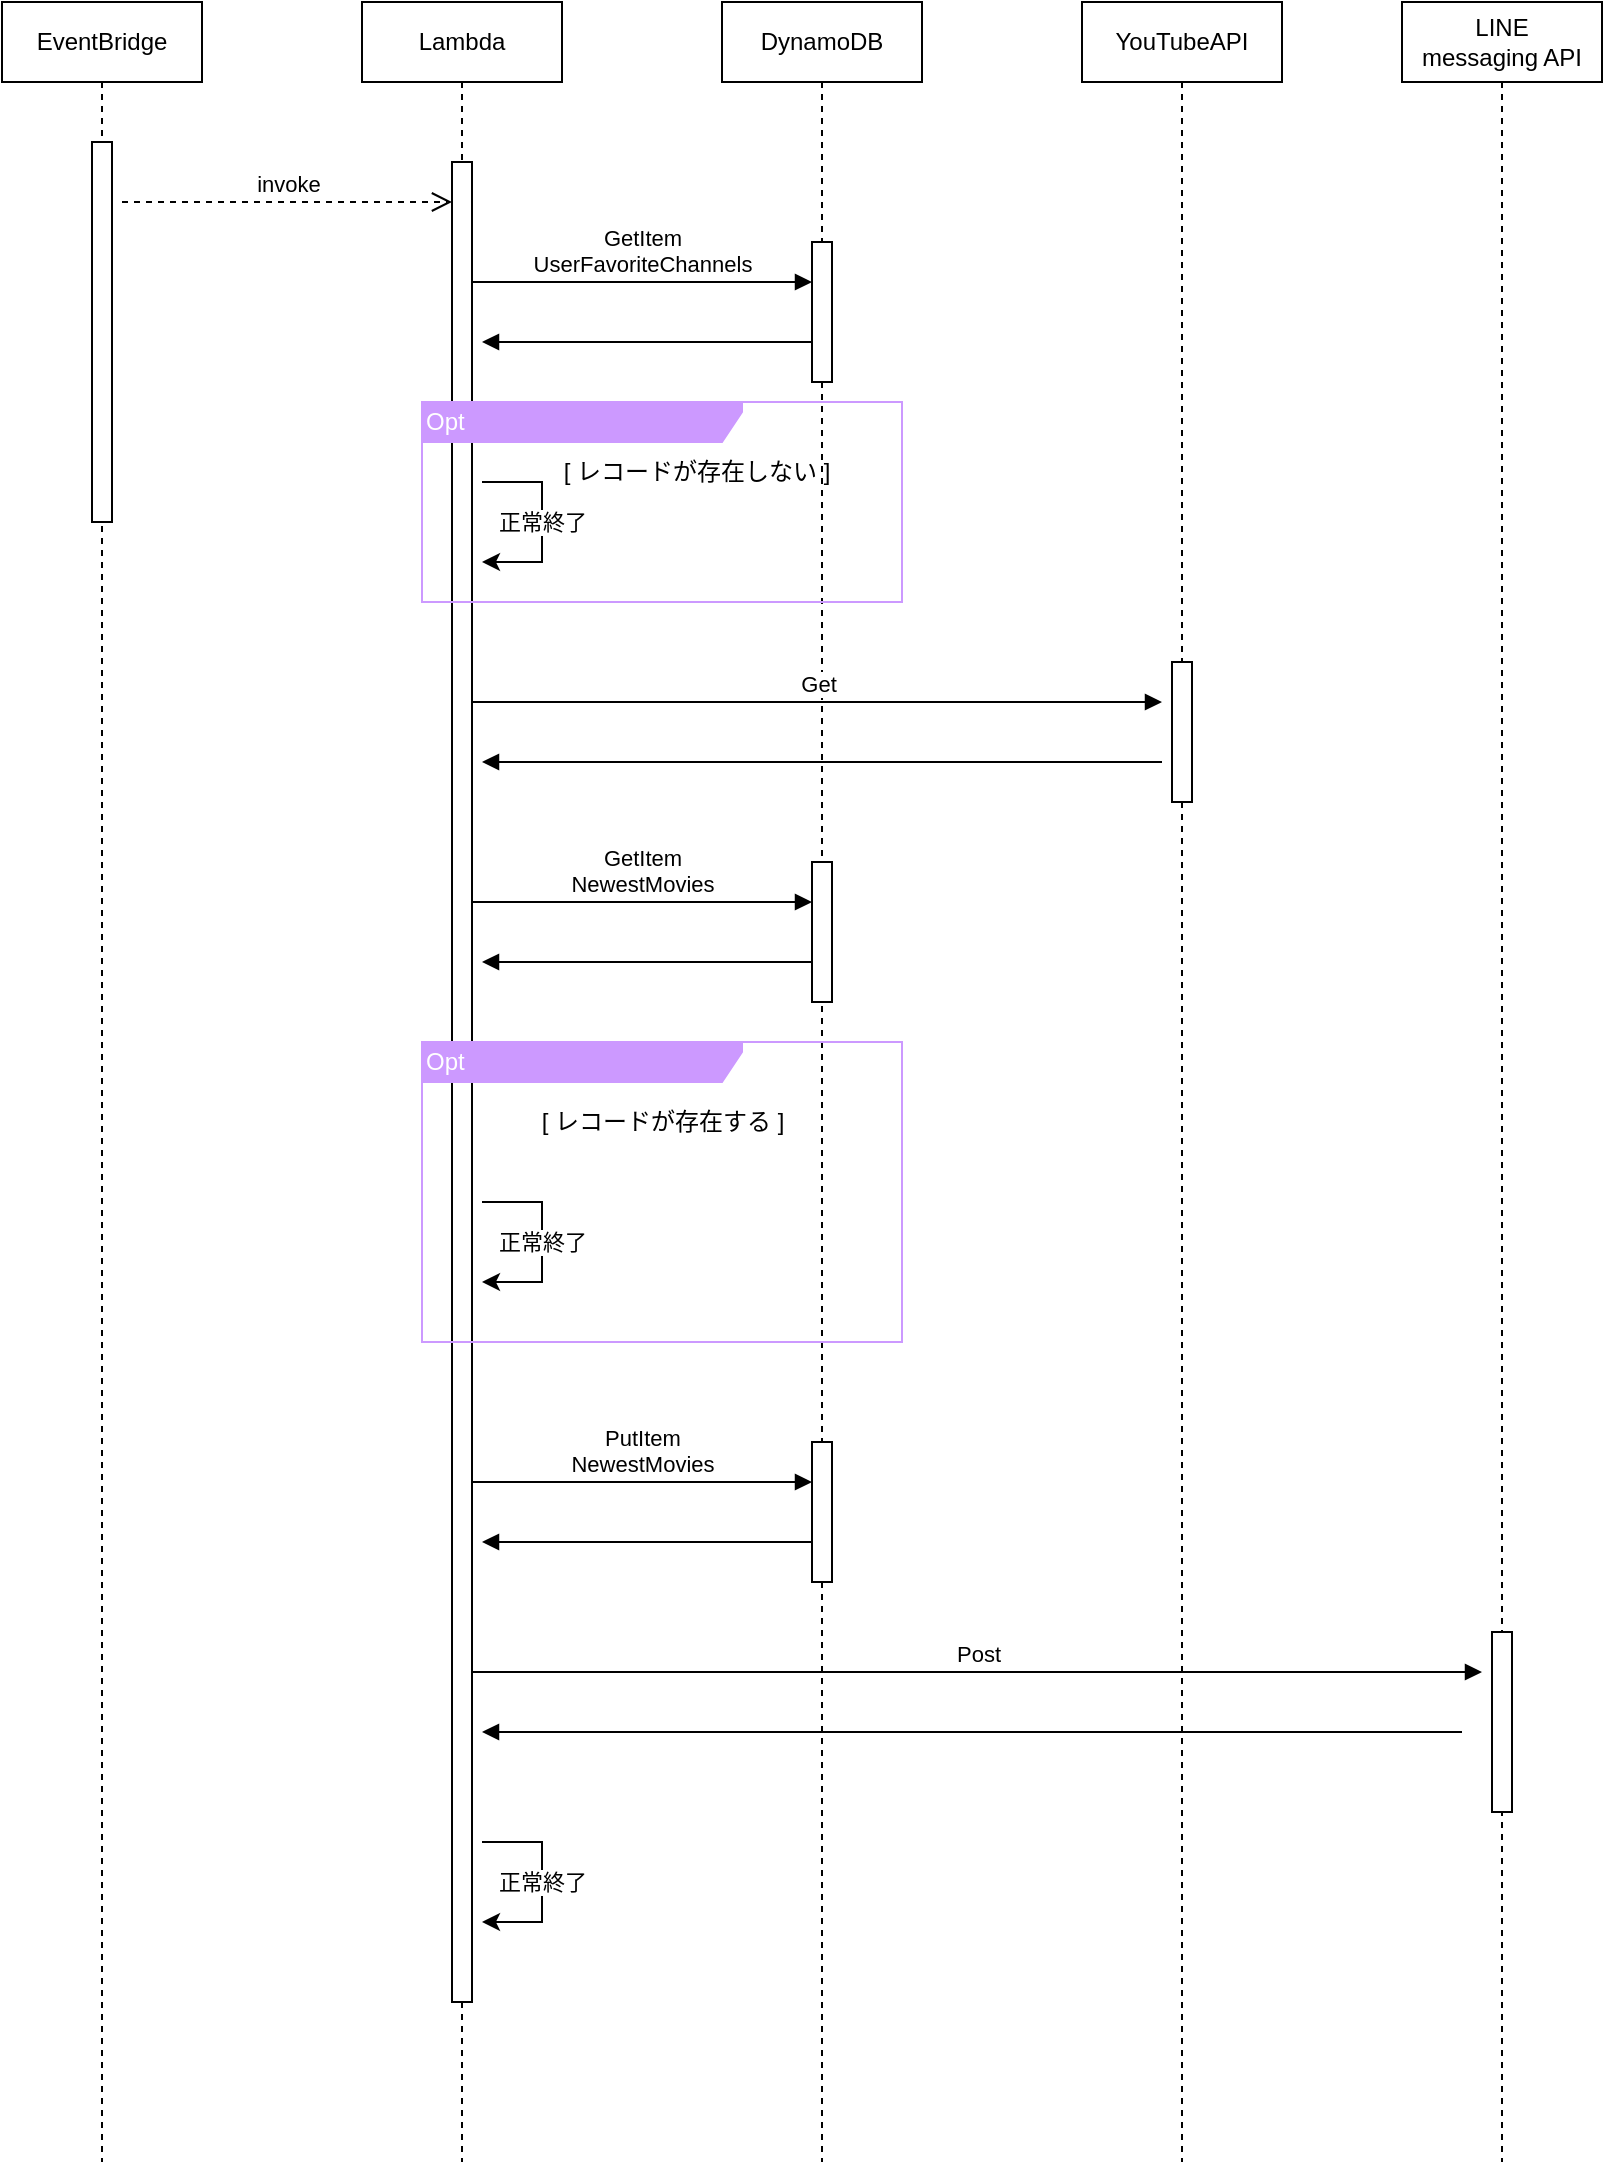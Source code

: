 <mxfile version="22.1.21" type="device">
  <diagram name="シーケンス図" id="dk06Ptmn3kVa0HeboyyS">
    <mxGraphModel dx="1714" dy="1268" grid="1" gridSize="10" guides="1" tooltips="1" connect="1" arrows="1" fold="1" page="1" pageScale="1" pageWidth="827" pageHeight="1169" math="0" shadow="0">
      <root>
        <mxCell id="eN2UzeV752Q1RDpLwJ4--0" />
        <mxCell id="eN2UzeV752Q1RDpLwJ4--1" parent="eN2UzeV752Q1RDpLwJ4--0" />
        <mxCell id="NqFTnNrAKlqA8YF0Ccll-54" value="EventBridge" style="shape=umlLifeline;perimeter=lifelinePerimeter;whiteSpace=wrap;html=1;container=0;dropTarget=0;collapsible=0;recursiveResize=0;outlineConnect=0;portConstraint=eastwest;newEdgeStyle={&quot;edgeStyle&quot;:&quot;elbowEdgeStyle&quot;,&quot;elbow&quot;:&quot;vertical&quot;,&quot;curved&quot;:0,&quot;rounded&quot;:0};" vertex="1" parent="eN2UzeV752Q1RDpLwJ4--1">
          <mxGeometry x="40" y="40" width="100" height="1080" as="geometry" />
        </mxCell>
        <mxCell id="NqFTnNrAKlqA8YF0Ccll-55" value="" style="html=1;points=[];perimeter=orthogonalPerimeter;outlineConnect=0;targetShapes=umlLifeline;portConstraint=eastwest;newEdgeStyle={&quot;edgeStyle&quot;:&quot;elbowEdgeStyle&quot;,&quot;elbow&quot;:&quot;vertical&quot;,&quot;curved&quot;:0,&quot;rounded&quot;:0};" vertex="1" parent="NqFTnNrAKlqA8YF0Ccll-54">
          <mxGeometry x="45" y="70" width="10" height="190" as="geometry" />
        </mxCell>
        <mxCell id="NqFTnNrAKlqA8YF0Ccll-58" value="Lambda" style="shape=umlLifeline;perimeter=lifelinePerimeter;whiteSpace=wrap;html=1;container=0;dropTarget=0;collapsible=0;recursiveResize=0;outlineConnect=0;portConstraint=eastwest;newEdgeStyle={&quot;edgeStyle&quot;:&quot;elbowEdgeStyle&quot;,&quot;elbow&quot;:&quot;vertical&quot;,&quot;curved&quot;:0,&quot;rounded&quot;:0};" vertex="1" parent="eN2UzeV752Q1RDpLwJ4--1">
          <mxGeometry x="220" y="40" width="100" height="1080" as="geometry" />
        </mxCell>
        <mxCell id="NqFTnNrAKlqA8YF0Ccll-59" value="" style="html=1;points=[];perimeter=orthogonalPerimeter;outlineConnect=0;targetShapes=umlLifeline;portConstraint=eastwest;newEdgeStyle={&quot;edgeStyle&quot;:&quot;elbowEdgeStyle&quot;,&quot;elbow&quot;:&quot;vertical&quot;,&quot;curved&quot;:0,&quot;rounded&quot;:0};" vertex="1" parent="NqFTnNrAKlqA8YF0Ccll-58">
          <mxGeometry x="45" y="80" width="10" height="920" as="geometry" />
        </mxCell>
        <mxCell id="NqFTnNrAKlqA8YF0Ccll-60" value="GetItem&lt;br&gt;UserFavoriteChannels" style="html=1;verticalAlign=bottom;endArrow=block;edgeStyle=elbowEdgeStyle;elbow=vertical;curved=0;rounded=0;" edge="1" parent="eN2UzeV752Q1RDpLwJ4--1">
          <mxGeometry relative="1" as="geometry">
            <mxPoint x="275" y="180" as="sourcePoint" />
            <Array as="points">
              <mxPoint x="360" y="180" />
            </Array>
            <mxPoint x="445" y="180" as="targetPoint" />
          </mxGeometry>
        </mxCell>
        <mxCell id="NqFTnNrAKlqA8YF0Ccll-62" value="" style="html=1;verticalAlign=bottom;endArrow=block;edgeStyle=elbowEdgeStyle;elbow=vertical;curved=0;rounded=0;" edge="1" parent="eN2UzeV752Q1RDpLwJ4--1">
          <mxGeometry relative="1" as="geometry">
            <mxPoint x="445" y="210.0" as="sourcePoint" />
            <Array as="points">
              <mxPoint x="370" y="210" />
            </Array>
            <mxPoint x="280" y="210.0" as="targetPoint" />
          </mxGeometry>
        </mxCell>
        <mxCell id="NqFTnNrAKlqA8YF0Ccll-63" value="invoke" style="html=1;verticalAlign=bottom;endArrow=open;dashed=1;endSize=8;edgeStyle=elbowEdgeStyle;elbow=vertical;curved=0;rounded=0;" edge="1" parent="eN2UzeV752Q1RDpLwJ4--1">
          <mxGeometry relative="1" as="geometry">
            <mxPoint x="265" y="140.0" as="targetPoint" />
            <Array as="points">
              <mxPoint x="180" y="140" />
            </Array>
            <mxPoint x="100" y="140.0" as="sourcePoint" />
          </mxGeometry>
        </mxCell>
        <mxCell id="NqFTnNrAKlqA8YF0Ccll-64" value="DynamoDB" style="shape=umlLifeline;perimeter=lifelinePerimeter;whiteSpace=wrap;html=1;container=0;dropTarget=0;collapsible=0;recursiveResize=0;outlineConnect=0;portConstraint=eastwest;newEdgeStyle={&quot;edgeStyle&quot;:&quot;elbowEdgeStyle&quot;,&quot;elbow&quot;:&quot;vertical&quot;,&quot;curved&quot;:0,&quot;rounded&quot;:0};" vertex="1" parent="eN2UzeV752Q1RDpLwJ4--1">
          <mxGeometry x="400" y="40" width="100" height="1080" as="geometry" />
        </mxCell>
        <mxCell id="NqFTnNrAKlqA8YF0Ccll-65" value="" style="html=1;points=[];perimeter=orthogonalPerimeter;outlineConnect=0;targetShapes=umlLifeline;portConstraint=eastwest;newEdgeStyle={&quot;edgeStyle&quot;:&quot;elbowEdgeStyle&quot;,&quot;elbow&quot;:&quot;vertical&quot;,&quot;curved&quot;:0,&quot;rounded&quot;:0};" vertex="1" parent="NqFTnNrAKlqA8YF0Ccll-64">
          <mxGeometry x="45" y="120" width="10" height="70" as="geometry" />
        </mxCell>
        <mxCell id="NqFTnNrAKlqA8YF0Ccll-74" value="GetItem&lt;br&gt;NewestMovies" style="html=1;verticalAlign=bottom;endArrow=block;edgeStyle=elbowEdgeStyle;elbow=vertical;curved=0;rounded=0;" edge="1" parent="NqFTnNrAKlqA8YF0Ccll-64">
          <mxGeometry relative="1" as="geometry">
            <mxPoint x="-125" y="450" as="sourcePoint" />
            <Array as="points">
              <mxPoint x="-40" y="450" />
            </Array>
            <mxPoint x="45" y="450" as="targetPoint" />
          </mxGeometry>
        </mxCell>
        <mxCell id="NqFTnNrAKlqA8YF0Ccll-75" value="" style="html=1;verticalAlign=bottom;endArrow=block;edgeStyle=elbowEdgeStyle;elbow=vertical;curved=0;rounded=0;" edge="1" parent="NqFTnNrAKlqA8YF0Ccll-64">
          <mxGeometry relative="1" as="geometry">
            <mxPoint x="45" y="480.0" as="sourcePoint" />
            <Array as="points">
              <mxPoint x="-30" y="480" />
            </Array>
            <mxPoint x="-120" y="480.0" as="targetPoint" />
          </mxGeometry>
        </mxCell>
        <mxCell id="NqFTnNrAKlqA8YF0Ccll-76" value="" style="html=1;points=[];perimeter=orthogonalPerimeter;outlineConnect=0;targetShapes=umlLifeline;portConstraint=eastwest;newEdgeStyle={&quot;edgeStyle&quot;:&quot;elbowEdgeStyle&quot;,&quot;elbow&quot;:&quot;vertical&quot;,&quot;curved&quot;:0,&quot;rounded&quot;:0};" vertex="1" parent="NqFTnNrAKlqA8YF0Ccll-64">
          <mxGeometry x="45" y="430" width="10" height="70" as="geometry" />
        </mxCell>
        <mxCell id="NqFTnNrAKlqA8YF0Ccll-90" value="PutItem&lt;br&gt;NewestMovies" style="html=1;verticalAlign=bottom;endArrow=block;edgeStyle=elbowEdgeStyle;elbow=vertical;curved=0;rounded=0;" edge="1" parent="NqFTnNrAKlqA8YF0Ccll-64">
          <mxGeometry relative="1" as="geometry">
            <mxPoint x="-125" y="740" as="sourcePoint" />
            <Array as="points">
              <mxPoint x="-40" y="740" />
            </Array>
            <mxPoint x="45" y="740" as="targetPoint" />
          </mxGeometry>
        </mxCell>
        <mxCell id="NqFTnNrAKlqA8YF0Ccll-91" value="" style="html=1;verticalAlign=bottom;endArrow=block;edgeStyle=elbowEdgeStyle;elbow=vertical;curved=0;rounded=0;" edge="1" parent="NqFTnNrAKlqA8YF0Ccll-64">
          <mxGeometry relative="1" as="geometry">
            <mxPoint x="45" y="770.0" as="sourcePoint" />
            <Array as="points">
              <mxPoint x="-30" y="770" />
            </Array>
            <mxPoint x="-120" y="770.0" as="targetPoint" />
          </mxGeometry>
        </mxCell>
        <mxCell id="NqFTnNrAKlqA8YF0Ccll-92" value="" style="html=1;points=[];perimeter=orthogonalPerimeter;outlineConnect=0;targetShapes=umlLifeline;portConstraint=eastwest;newEdgeStyle={&quot;edgeStyle&quot;:&quot;elbowEdgeStyle&quot;,&quot;elbow&quot;:&quot;vertical&quot;,&quot;curved&quot;:0,&quot;rounded&quot;:0};" vertex="1" parent="NqFTnNrAKlqA8YF0Ccll-64">
          <mxGeometry x="45" y="720" width="10" height="70" as="geometry" />
        </mxCell>
        <mxCell id="NqFTnNrAKlqA8YF0Ccll-66" value="YouTubeAPI" style="shape=umlLifeline;perimeter=lifelinePerimeter;whiteSpace=wrap;html=1;container=0;dropTarget=0;collapsible=0;recursiveResize=0;outlineConnect=0;portConstraint=eastwest;newEdgeStyle={&quot;edgeStyle&quot;:&quot;elbowEdgeStyle&quot;,&quot;elbow&quot;:&quot;vertical&quot;,&quot;curved&quot;:0,&quot;rounded&quot;:0};" vertex="1" parent="eN2UzeV752Q1RDpLwJ4--1">
          <mxGeometry x="580" y="40" width="100" height="1080" as="geometry" />
        </mxCell>
        <mxCell id="NqFTnNrAKlqA8YF0Ccll-67" value="" style="html=1;points=[];perimeter=orthogonalPerimeter;outlineConnect=0;targetShapes=umlLifeline;portConstraint=eastwest;newEdgeStyle={&quot;edgeStyle&quot;:&quot;elbowEdgeStyle&quot;,&quot;elbow&quot;:&quot;vertical&quot;,&quot;curved&quot;:0,&quot;rounded&quot;:0};" vertex="1" parent="NqFTnNrAKlqA8YF0Ccll-66">
          <mxGeometry x="45" y="330" width="10" height="70" as="geometry" />
        </mxCell>
        <mxCell id="NqFTnNrAKlqA8YF0Ccll-83" value="Post" style="html=1;verticalAlign=bottom;endArrow=block;edgeStyle=elbowEdgeStyle;elbow=vertical;curved=0;rounded=0;" edge="1" parent="NqFTnNrAKlqA8YF0Ccll-66">
          <mxGeometry x="0.002" relative="1" as="geometry">
            <mxPoint x="-305" y="835" as="sourcePoint" />
            <Array as="points">
              <mxPoint x="-220" y="835" />
            </Array>
            <mxPoint x="200" y="835" as="targetPoint" />
            <mxPoint as="offset" />
          </mxGeometry>
        </mxCell>
        <mxCell id="NqFTnNrAKlqA8YF0Ccll-84" value="" style="html=1;verticalAlign=bottom;endArrow=block;edgeStyle=elbowEdgeStyle;elbow=vertical;curved=0;rounded=0;" edge="1" parent="NqFTnNrAKlqA8YF0Ccll-66">
          <mxGeometry relative="1" as="geometry">
            <mxPoint x="190" y="865" as="sourcePoint" />
            <Array as="points">
              <mxPoint x="-210" y="865" />
            </Array>
            <mxPoint x="-300" y="865.0" as="targetPoint" />
          </mxGeometry>
        </mxCell>
        <mxCell id="NqFTnNrAKlqA8YF0Ccll-68" value="LINE &lt;br&gt;messaging API" style="shape=umlLifeline;perimeter=lifelinePerimeter;whiteSpace=wrap;html=1;container=0;dropTarget=0;collapsible=0;recursiveResize=0;outlineConnect=0;portConstraint=eastwest;newEdgeStyle={&quot;edgeStyle&quot;:&quot;elbowEdgeStyle&quot;,&quot;elbow&quot;:&quot;vertical&quot;,&quot;curved&quot;:0,&quot;rounded&quot;:0};" vertex="1" parent="eN2UzeV752Q1RDpLwJ4--1">
          <mxGeometry x="740" y="40" width="100" height="1080" as="geometry" />
        </mxCell>
        <mxCell id="NqFTnNrAKlqA8YF0Ccll-69" value="" style="html=1;points=[];perimeter=orthogonalPerimeter;outlineConnect=0;targetShapes=umlLifeline;portConstraint=eastwest;newEdgeStyle={&quot;edgeStyle&quot;:&quot;elbowEdgeStyle&quot;,&quot;elbow&quot;:&quot;vertical&quot;,&quot;curved&quot;:0,&quot;rounded&quot;:0};" vertex="1" parent="NqFTnNrAKlqA8YF0Ccll-68">
          <mxGeometry x="45" y="815" width="10" height="90" as="geometry" />
        </mxCell>
        <mxCell id="NqFTnNrAKlqA8YF0Ccll-70" value="&lt;font color=&quot;#ffffff&quot;&gt;Opt&lt;/font&gt;" style="shape=umlFrame;whiteSpace=wrap;html=1;pointerEvents=0;recursiveResize=0;container=1;collapsible=0;width=160;fillColor=#CC99FF;strokeColor=#CC99FF;align=left;height=20;" vertex="1" parent="eN2UzeV752Q1RDpLwJ4--1">
          <mxGeometry x="250" y="240" width="240" height="100" as="geometry" />
        </mxCell>
        <mxCell id="NqFTnNrAKlqA8YF0Ccll-79" value="[ レコードが存在しない ]" style="text;html=1;strokeColor=none;fillColor=none;align=center;verticalAlign=middle;whiteSpace=wrap;rounded=0;" vertex="1" parent="NqFTnNrAKlqA8YF0Ccll-70">
          <mxGeometry x="65" y="20" width="145" height="30" as="geometry" />
        </mxCell>
        <mxCell id="NqFTnNrAKlqA8YF0Ccll-71" value="正常終了" style="endArrow=classic;html=1;rounded=0;" edge="1" parent="eN2UzeV752Q1RDpLwJ4--1">
          <mxGeometry width="50" height="50" relative="1" as="geometry">
            <mxPoint x="280" y="280" as="sourcePoint" />
            <mxPoint x="280" y="320" as="targetPoint" />
            <Array as="points">
              <mxPoint x="310" y="280" />
              <mxPoint x="310" y="320" />
            </Array>
          </mxGeometry>
        </mxCell>
        <mxCell id="NqFTnNrAKlqA8YF0Ccll-72" value="Get" style="html=1;verticalAlign=bottom;endArrow=block;edgeStyle=elbowEdgeStyle;elbow=vertical;curved=0;rounded=0;" edge="1" parent="eN2UzeV752Q1RDpLwJ4--1">
          <mxGeometry x="0.002" relative="1" as="geometry">
            <mxPoint x="275" y="390" as="sourcePoint" />
            <Array as="points">
              <mxPoint x="360" y="390" />
            </Array>
            <mxPoint x="620" y="390" as="targetPoint" />
            <mxPoint as="offset" />
          </mxGeometry>
        </mxCell>
        <mxCell id="NqFTnNrAKlqA8YF0Ccll-73" value="" style="html=1;verticalAlign=bottom;endArrow=block;edgeStyle=elbowEdgeStyle;elbow=vertical;curved=0;rounded=0;" edge="1" parent="eN2UzeV752Q1RDpLwJ4--1">
          <mxGeometry relative="1" as="geometry">
            <mxPoint x="620" y="420" as="sourcePoint" />
            <Array as="points">
              <mxPoint x="370" y="420" />
            </Array>
            <mxPoint x="280" y="420.0" as="targetPoint" />
          </mxGeometry>
        </mxCell>
        <mxCell id="NqFTnNrAKlqA8YF0Ccll-77" value="&lt;font color=&quot;#ffffff&quot;&gt;Opt&lt;/font&gt;" style="shape=umlFrame;whiteSpace=wrap;html=1;pointerEvents=0;recursiveResize=0;container=1;collapsible=0;width=160;fillColor=#CC99FF;strokeColor=#CC99FF;align=left;height=20;" vertex="1" parent="eN2UzeV752Q1RDpLwJ4--1">
          <mxGeometry x="250" y="560" width="240" height="150" as="geometry" />
        </mxCell>
        <mxCell id="NqFTnNrAKlqA8YF0Ccll-78" value="[ レコードが存在する ]" style="text;html=1;strokeColor=none;fillColor=none;align=center;verticalAlign=middle;whiteSpace=wrap;rounded=0;" vertex="1" parent="NqFTnNrAKlqA8YF0Ccll-77">
          <mxGeometry x="52.5" y="25" width="135" height="30" as="geometry" />
        </mxCell>
        <mxCell id="NqFTnNrAKlqA8YF0Ccll-81" value="正常終了" style="endArrow=classic;html=1;rounded=0;" edge="1" parent="NqFTnNrAKlqA8YF0Ccll-77">
          <mxGeometry width="50" height="50" relative="1" as="geometry">
            <mxPoint x="30" y="80" as="sourcePoint" />
            <mxPoint x="30" y="120" as="targetPoint" />
            <Array as="points">
              <mxPoint x="60" y="80" />
              <mxPoint x="60" y="120" />
            </Array>
          </mxGeometry>
        </mxCell>
        <mxCell id="NqFTnNrAKlqA8YF0Ccll-85" value="正常終了" style="endArrow=classic;html=1;rounded=0;" edge="1" parent="eN2UzeV752Q1RDpLwJ4--1">
          <mxGeometry width="50" height="50" relative="1" as="geometry">
            <mxPoint x="280" y="960" as="sourcePoint" />
            <mxPoint x="280" y="1000" as="targetPoint" />
            <Array as="points">
              <mxPoint x="310" y="960" />
              <mxPoint x="310" y="1000" />
            </Array>
          </mxGeometry>
        </mxCell>
      </root>
    </mxGraphModel>
  </diagram>
</mxfile>
